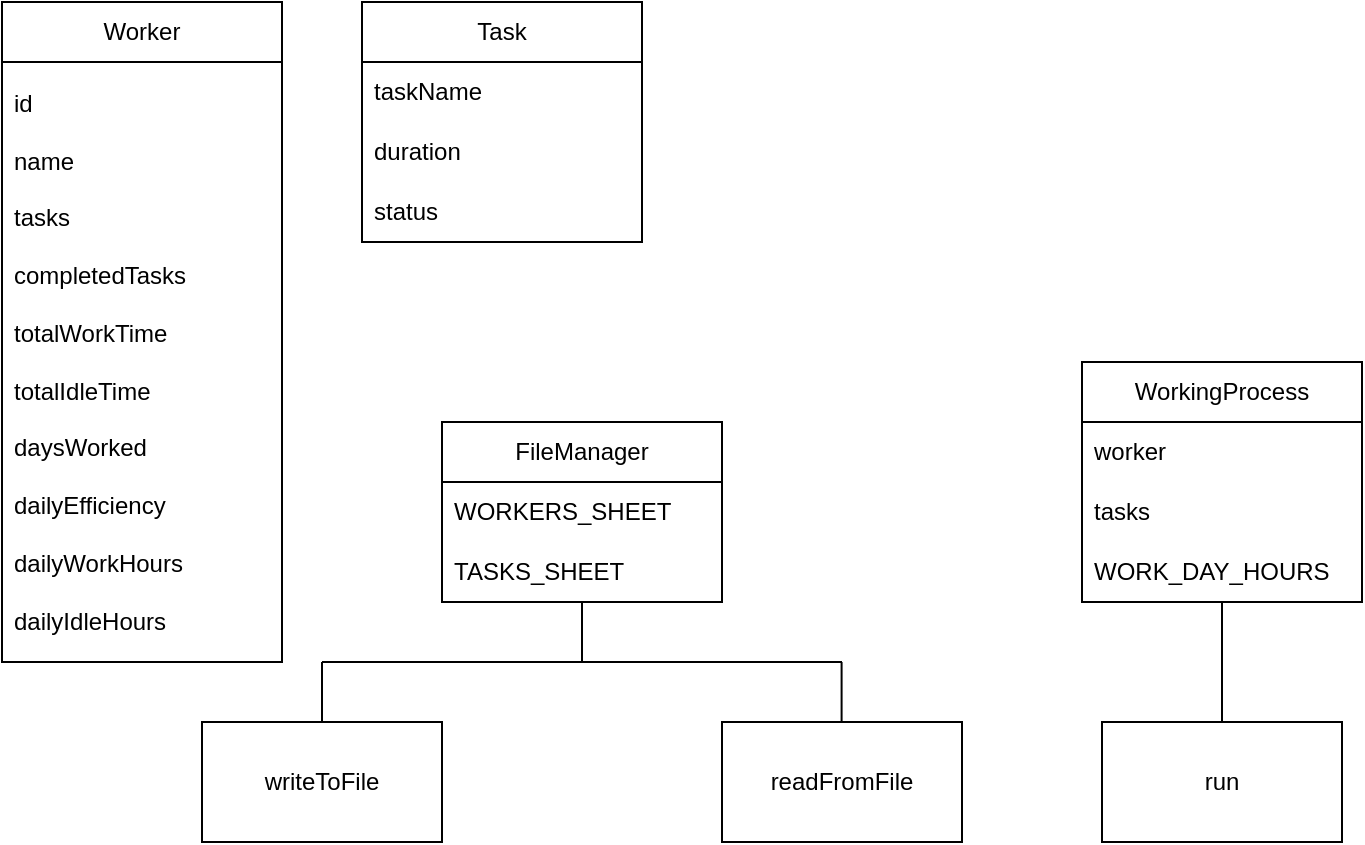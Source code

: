 <mxfile version="26.1.1">
  <diagram name="Страница — 1" id="QEQL2X_6hFDWwqrMzVB0">
    <mxGraphModel dx="1447" dy="807" grid="1" gridSize="10" guides="1" tooltips="1" connect="1" arrows="1" fold="1" page="1" pageScale="1" pageWidth="827" pageHeight="1169" math="0" shadow="0">
      <root>
        <mxCell id="0" />
        <mxCell id="1" parent="0" />
        <mxCell id="Nq55cTOrvwLuXUUGgiXd-1" value="Worker" style="swimlane;fontStyle=0;childLayout=stackLayout;horizontal=1;startSize=30;horizontalStack=0;resizeParent=1;resizeParentMax=0;resizeLast=0;collapsible=1;marginBottom=0;whiteSpace=wrap;html=1;" parent="1" vertex="1">
          <mxGeometry x="80" y="110" width="140" height="330" as="geometry" />
        </mxCell>
        <mxCell id="Nq55cTOrvwLuXUUGgiXd-2" value="id&lt;br&gt;&lt;br&gt;name&lt;br&gt;&lt;br&gt;tasks&lt;br&gt;&lt;br&gt;completedTasks&lt;br&gt;&lt;br&gt;totalWorkTime&lt;br&gt;&lt;br&gt;totalIdleTime&lt;br&gt;&lt;br&gt;daysWorked&lt;br&gt;&lt;br&gt;dailyEfficiency&lt;br&gt;&lt;br&gt;dailyWorkHours&lt;br&gt;&lt;br&gt;dailyIdleHours" style="text;strokeColor=none;fillColor=none;align=left;verticalAlign=middle;spacingLeft=4;spacingRight=4;overflow=hidden;points=[[0,0.5],[1,0.5]];portConstraint=eastwest;rotatable=0;whiteSpace=wrap;html=1;" parent="Nq55cTOrvwLuXUUGgiXd-1" vertex="1">
          <mxGeometry y="30" width="140" height="300" as="geometry" />
        </mxCell>
        <mxCell id="Nq55cTOrvwLuXUUGgiXd-5" value="Task" style="swimlane;fontStyle=0;childLayout=stackLayout;horizontal=1;startSize=30;horizontalStack=0;resizeParent=1;resizeParentMax=0;resizeLast=0;collapsible=1;marginBottom=0;whiteSpace=wrap;html=1;" parent="1" vertex="1">
          <mxGeometry x="260" y="110" width="140" height="120" as="geometry" />
        </mxCell>
        <mxCell id="Nq55cTOrvwLuXUUGgiXd-6" value="taskName" style="text;strokeColor=none;fillColor=none;align=left;verticalAlign=middle;spacingLeft=4;spacingRight=4;overflow=hidden;points=[[0,0.5],[1,0.5]];portConstraint=eastwest;rotatable=0;whiteSpace=wrap;html=1;" parent="Nq55cTOrvwLuXUUGgiXd-5" vertex="1">
          <mxGeometry y="30" width="140" height="30" as="geometry" />
        </mxCell>
        <mxCell id="Nq55cTOrvwLuXUUGgiXd-7" value="duration" style="text;strokeColor=none;fillColor=none;align=left;verticalAlign=middle;spacingLeft=4;spacingRight=4;overflow=hidden;points=[[0,0.5],[1,0.5]];portConstraint=eastwest;rotatable=0;whiteSpace=wrap;html=1;" parent="Nq55cTOrvwLuXUUGgiXd-5" vertex="1">
          <mxGeometry y="60" width="140" height="30" as="geometry" />
        </mxCell>
        <mxCell id="Nq55cTOrvwLuXUUGgiXd-8" value="status" style="text;strokeColor=none;fillColor=none;align=left;verticalAlign=middle;spacingLeft=4;spacingRight=4;overflow=hidden;points=[[0,0.5],[1,0.5]];portConstraint=eastwest;rotatable=0;whiteSpace=wrap;html=1;" parent="Nq55cTOrvwLuXUUGgiXd-5" vertex="1">
          <mxGeometry y="90" width="140" height="30" as="geometry" />
        </mxCell>
        <mxCell id="Nq55cTOrvwLuXUUGgiXd-9" value="WorkingProcess" style="swimlane;fontStyle=0;childLayout=stackLayout;horizontal=1;startSize=30;horizontalStack=0;resizeParent=1;resizeParentMax=0;resizeLast=0;collapsible=1;marginBottom=0;whiteSpace=wrap;html=1;" parent="1" vertex="1">
          <mxGeometry x="620" y="290" width="140" height="120" as="geometry" />
        </mxCell>
        <mxCell id="Nq55cTOrvwLuXUUGgiXd-10" value="worker" style="text;strokeColor=none;fillColor=none;align=left;verticalAlign=middle;spacingLeft=4;spacingRight=4;overflow=hidden;points=[[0,0.5],[1,0.5]];portConstraint=eastwest;rotatable=0;whiteSpace=wrap;html=1;" parent="Nq55cTOrvwLuXUUGgiXd-9" vertex="1">
          <mxGeometry y="30" width="140" height="30" as="geometry" />
        </mxCell>
        <mxCell id="Nq55cTOrvwLuXUUGgiXd-11" value="tasks" style="text;strokeColor=none;fillColor=none;align=left;verticalAlign=middle;spacingLeft=4;spacingRight=4;overflow=hidden;points=[[0,0.5],[1,0.5]];portConstraint=eastwest;rotatable=0;whiteSpace=wrap;html=1;" parent="Nq55cTOrvwLuXUUGgiXd-9" vertex="1">
          <mxGeometry y="60" width="140" height="30" as="geometry" />
        </mxCell>
        <mxCell id="Nq55cTOrvwLuXUUGgiXd-12" value="WORK_DAY_HOURS" style="text;strokeColor=none;fillColor=none;align=left;verticalAlign=middle;spacingLeft=4;spacingRight=4;overflow=hidden;points=[[0,0.5],[1,0.5]];portConstraint=eastwest;rotatable=0;whiteSpace=wrap;html=1;" parent="Nq55cTOrvwLuXUUGgiXd-9" vertex="1">
          <mxGeometry y="90" width="140" height="30" as="geometry" />
        </mxCell>
        <mxCell id="Nq55cTOrvwLuXUUGgiXd-13" value="FileManager" style="swimlane;fontStyle=0;childLayout=stackLayout;horizontal=1;startSize=30;horizontalStack=0;resizeParent=1;resizeParentMax=0;resizeLast=0;collapsible=1;marginBottom=0;whiteSpace=wrap;html=1;" parent="1" vertex="1">
          <mxGeometry x="300" y="320" width="140" height="90" as="geometry" />
        </mxCell>
        <mxCell id="Nq55cTOrvwLuXUUGgiXd-14" value="WORKERS_SHEET" style="text;strokeColor=none;fillColor=none;align=left;verticalAlign=middle;spacingLeft=4;spacingRight=4;overflow=hidden;points=[[0,0.5],[1,0.5]];portConstraint=eastwest;rotatable=0;whiteSpace=wrap;html=1;" parent="Nq55cTOrvwLuXUUGgiXd-13" vertex="1">
          <mxGeometry y="30" width="140" height="30" as="geometry" />
        </mxCell>
        <mxCell id="Nq55cTOrvwLuXUUGgiXd-15" value="TASKS_SHEET" style="text;strokeColor=none;fillColor=none;align=left;verticalAlign=middle;spacingLeft=4;spacingRight=4;overflow=hidden;points=[[0,0.5],[1,0.5]];portConstraint=eastwest;rotatable=0;whiteSpace=wrap;html=1;" parent="Nq55cTOrvwLuXUUGgiXd-13" vertex="1">
          <mxGeometry y="60" width="140" height="30" as="geometry" />
        </mxCell>
        <mxCell id="Nq55cTOrvwLuXUUGgiXd-17" value="writeToFile" style="rounded=0;whiteSpace=wrap;html=1;" parent="1" vertex="1">
          <mxGeometry x="180" y="470" width="120" height="60" as="geometry" />
        </mxCell>
        <mxCell id="Nq55cTOrvwLuXUUGgiXd-18" value="readFromFile" style="rounded=0;whiteSpace=wrap;html=1;" parent="1" vertex="1">
          <mxGeometry x="440" y="470" width="120" height="60" as="geometry" />
        </mxCell>
        <mxCell id="Nq55cTOrvwLuXUUGgiXd-19" value="" style="endArrow=none;html=1;rounded=0;" parent="1" edge="1">
          <mxGeometry width="50" height="50" relative="1" as="geometry">
            <mxPoint x="370" y="440" as="sourcePoint" />
            <mxPoint x="370" y="410" as="targetPoint" />
          </mxGeometry>
        </mxCell>
        <mxCell id="Nq55cTOrvwLuXUUGgiXd-20" value="" style="endArrow=none;html=1;rounded=0;" parent="1" edge="1">
          <mxGeometry width="50" height="50" relative="1" as="geometry">
            <mxPoint x="240" y="440" as="sourcePoint" />
            <mxPoint x="370" y="440" as="targetPoint" />
          </mxGeometry>
        </mxCell>
        <mxCell id="Nq55cTOrvwLuXUUGgiXd-21" value="" style="endArrow=none;html=1;rounded=0;" parent="1" edge="1">
          <mxGeometry width="50" height="50" relative="1" as="geometry">
            <mxPoint x="370" y="440" as="sourcePoint" />
            <mxPoint x="500" y="440" as="targetPoint" />
          </mxGeometry>
        </mxCell>
        <mxCell id="Nq55cTOrvwLuXUUGgiXd-22" value="" style="endArrow=none;html=1;rounded=0;exitX=0.5;exitY=0;exitDx=0;exitDy=0;" parent="1" source="Nq55cTOrvwLuXUUGgiXd-17" edge="1">
          <mxGeometry width="50" height="50" relative="1" as="geometry">
            <mxPoint x="190" y="490" as="sourcePoint" />
            <mxPoint x="240" y="440" as="targetPoint" />
          </mxGeometry>
        </mxCell>
        <mxCell id="Nq55cTOrvwLuXUUGgiXd-23" value="" style="endArrow=none;html=1;rounded=0;exitX=0.5;exitY=0;exitDx=0;exitDy=0;" parent="1" edge="1">
          <mxGeometry width="50" height="50" relative="1" as="geometry">
            <mxPoint x="499.8" y="470" as="sourcePoint" />
            <mxPoint x="499.8" y="440" as="targetPoint" />
          </mxGeometry>
        </mxCell>
        <mxCell id="Nq55cTOrvwLuXUUGgiXd-24" value="run" style="rounded=0;whiteSpace=wrap;html=1;" parent="1" vertex="1">
          <mxGeometry x="630" y="470" width="120" height="60" as="geometry" />
        </mxCell>
        <mxCell id="Nq55cTOrvwLuXUUGgiXd-26" value="" style="endArrow=none;html=1;rounded=0;exitX=0.5;exitY=0;exitDx=0;exitDy=0;" parent="1" source="Nq55cTOrvwLuXUUGgiXd-24" edge="1">
          <mxGeometry width="50" height="50" relative="1" as="geometry">
            <mxPoint x="640" y="460" as="sourcePoint" />
            <mxPoint x="690" y="410" as="targetPoint" />
          </mxGeometry>
        </mxCell>
      </root>
    </mxGraphModel>
  </diagram>
</mxfile>
